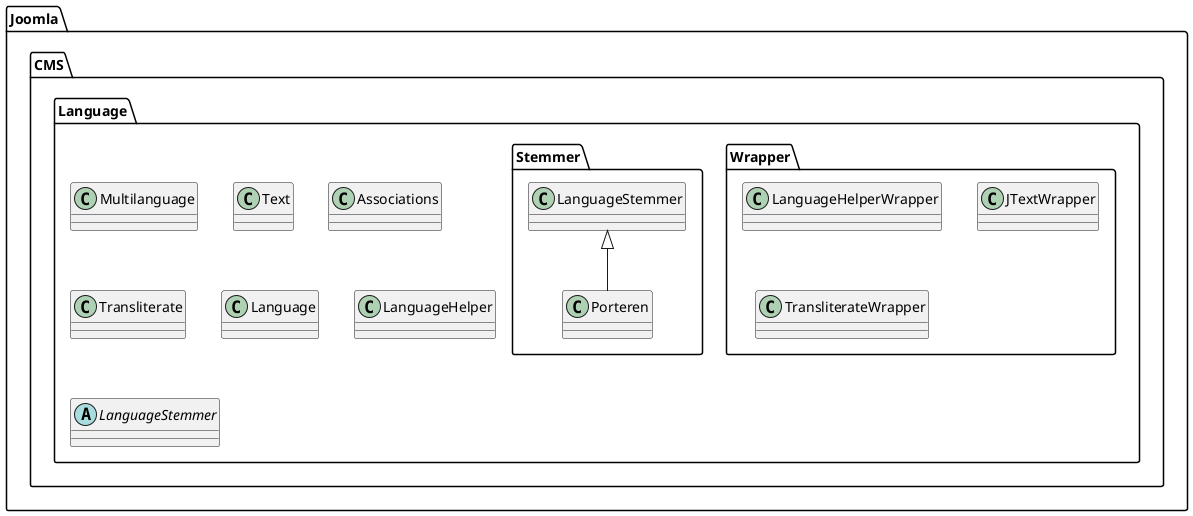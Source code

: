@startuml
class Joomla.CMS.Language.Multilanguage

class Joomla.CMS.Language.Text
class Joomla.CMS.Language.Wrapper.LanguageHelperWrapper
class Joomla.CMS.Language.Wrapper.JTextWrapper
class Joomla.CMS.Language.Wrapper.TransliterateWrapper
class Joomla.CMS.Language.Associations
class Joomla.CMS.Language.Transliterate
class Joomla.CMS.Language.Language
class Joomla.CMS.Language.LanguageHelper
abstract class Joomla.CMS.Language.LanguageStemmer
class Joomla.CMS.Language.Stemmer.Porteren
Joomla.CMS.Language.Stemmer.LanguageStemmer <|-- Joomla.CMS.Language.Stemmer.Porteren
@enduml
